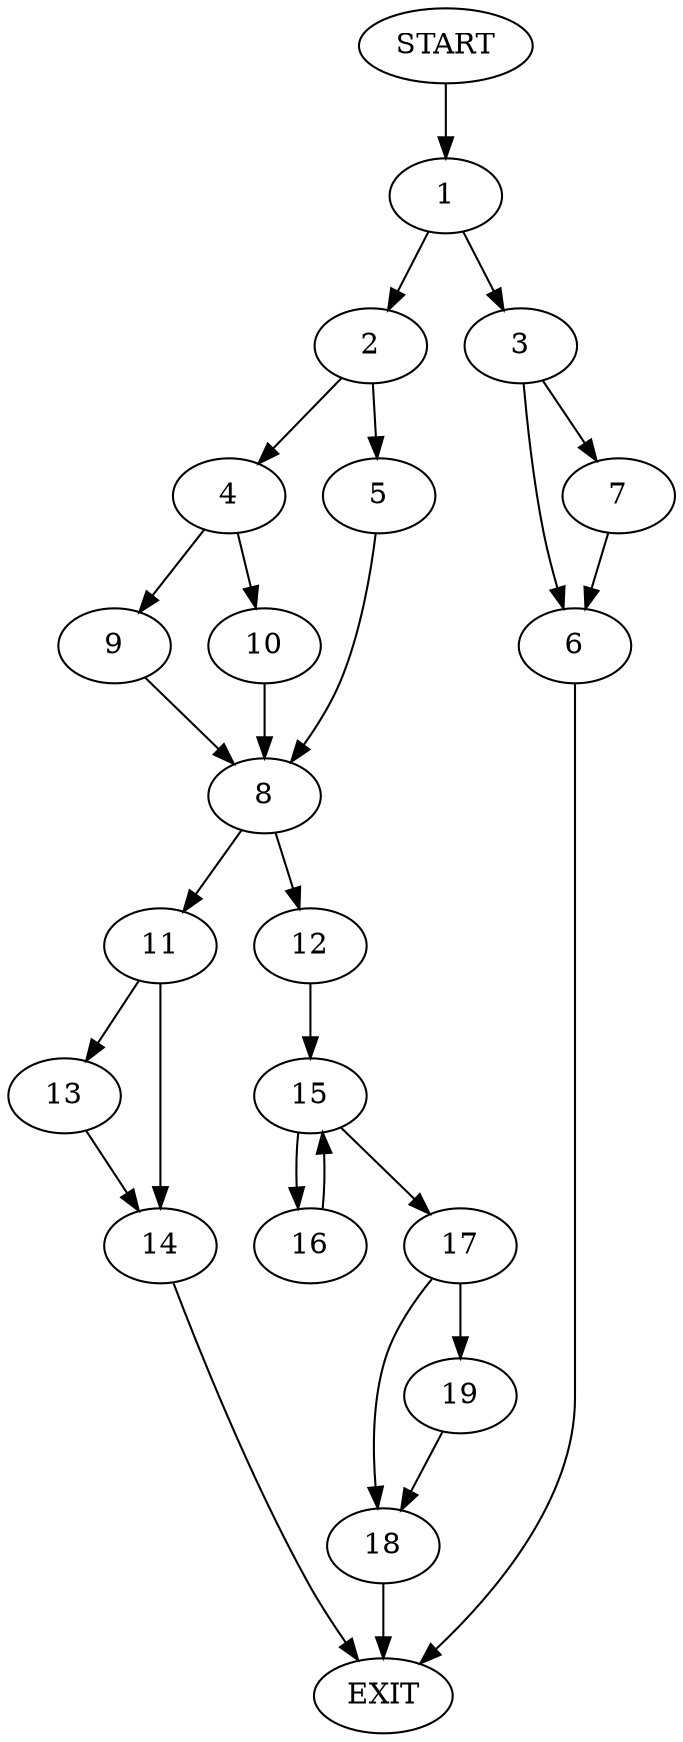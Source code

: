 digraph {
0 [label="START"]
20 [label="EXIT"]
0 -> 1
1 -> 2
1 -> 3
2 -> 4
2 -> 5
3 -> 6
3 -> 7
6 -> 20
7 -> 6
5 -> 8
4 -> 9
4 -> 10
8 -> 11
8 -> 12
10 -> 8
9 -> 8
11 -> 13
11 -> 14
12 -> 15
14 -> 20
13 -> 14
15 -> 16
15 -> 17
17 -> 18
17 -> 19
16 -> 15
18 -> 20
19 -> 18
}
